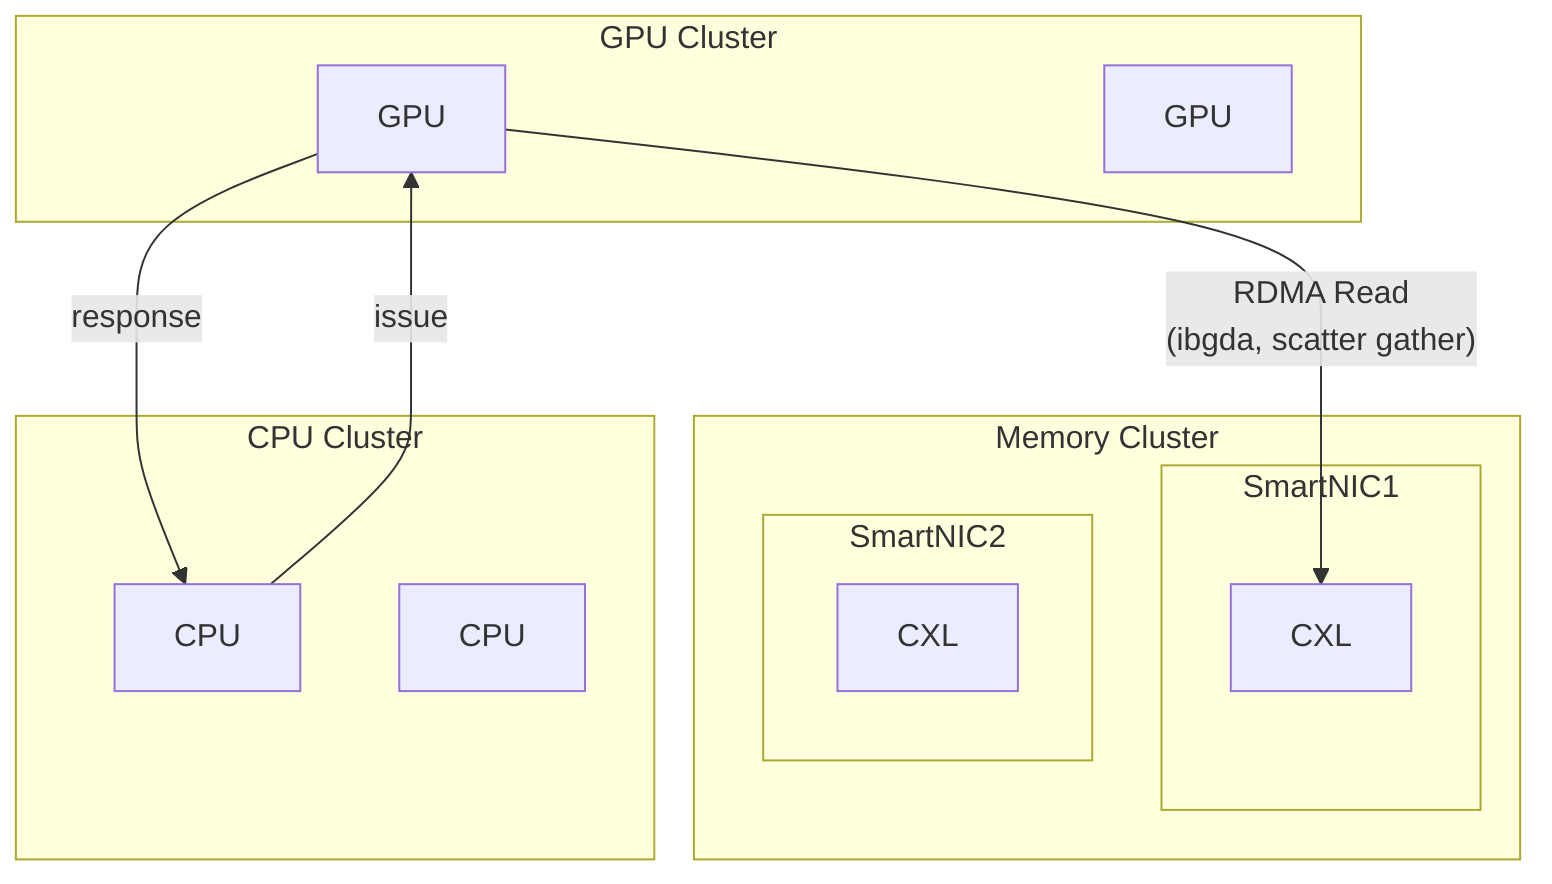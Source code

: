 flowchart TD
    
    subgraph Memory Cluster
        subgraph SmartNIC1
            CXL1[CXL]
        end
        subgraph SmartNIC2
            CXL2[CXL]
        end
    end

    subgraph GPU Cluster
        GPU1[GPU]
        GPU2[GPU]
    end

    GPU1 --
    RDMA Read 
    (ibgda, scatter gather)
    --> CXL1

    subgraph CPU Cluster
        CPU1[CPU]
        CPU2[CPU]
    end

    CPU1 -- issue --> GPU1
    GPU1 -- response --> CPU1